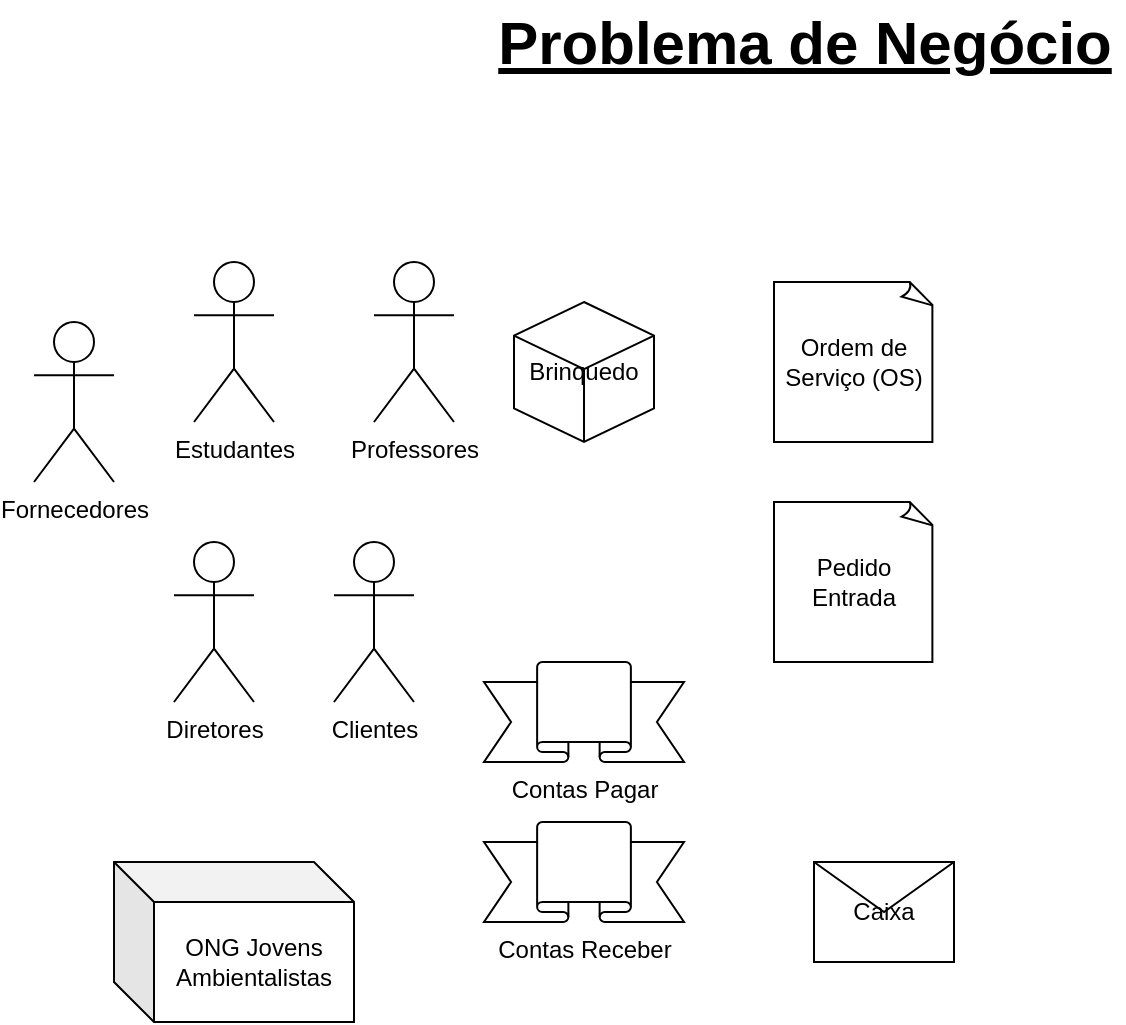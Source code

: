 <mxfile version="14.4.9" type="github">
  <diagram id="-DdKFDMro6IQg4xFct6D" name="Page-1">
    <mxGraphModel dx="823" dy="418" grid="1" gridSize="10" guides="1" tooltips="1" connect="1" arrows="1" fold="1" page="1" pageScale="1" pageWidth="827" pageHeight="1169" math="0" shadow="0">
      <root>
        <mxCell id="0" />
        <mxCell id="1" parent="0" />
        <mxCell id="Y8yFa-wnwl8e_kZ0aNfJ-1" value="Problema de Negócio" style="text;html=1;resizable=0;autosize=1;align=center;verticalAlign=middle;points=[];rounded=0;fontStyle=5;dashed=1;shadow=0;sketch=0;glass=0;fontSize=30;direction=west;rotation=0;" vertex="1" parent="1">
          <mxGeometry x="255" y="20" width="320" height="40" as="geometry" />
        </mxCell>
        <mxCell id="Y8yFa-wnwl8e_kZ0aNfJ-2" value="Estudantes" style="shape=umlActor;verticalLabelPosition=bottom;verticalAlign=top;html=1;outlineConnect=0;" vertex="1" parent="1">
          <mxGeometry x="110" y="150" width="40" height="80" as="geometry" />
        </mxCell>
        <mxCell id="Y8yFa-wnwl8e_kZ0aNfJ-5" value="Professores" style="shape=umlActor;verticalLabelPosition=bottom;verticalAlign=top;html=1;outlineConnect=0;" vertex="1" parent="1">
          <mxGeometry x="200" y="150" width="40" height="80" as="geometry" />
        </mxCell>
        <mxCell id="Y8yFa-wnwl8e_kZ0aNfJ-6" value="Diretores" style="shape=umlActor;verticalLabelPosition=bottom;verticalAlign=top;html=1;outlineConnect=0;" vertex="1" parent="1">
          <mxGeometry x="100" y="290" width="40" height="80" as="geometry" />
        </mxCell>
        <mxCell id="Y8yFa-wnwl8e_kZ0aNfJ-10" value="Brinquedo" style="whiteSpace=wrap;html=1;shape=mxgraph.basic.isocube;isoAngle=15;" vertex="1" parent="1">
          <mxGeometry x="270" y="170" width="70" height="70" as="geometry" />
        </mxCell>
        <mxCell id="Y8yFa-wnwl8e_kZ0aNfJ-11" value="Ordem de Serviço (OS)" style="whiteSpace=wrap;html=1;shape=mxgraph.basic.document" vertex="1" parent="1">
          <mxGeometry x="400" y="160" width="80" height="80" as="geometry" />
        </mxCell>
        <mxCell id="Y8yFa-wnwl8e_kZ0aNfJ-13" value="Pedido Entrada" style="whiteSpace=wrap;html=1;shape=mxgraph.basic.document" vertex="1" parent="1">
          <mxGeometry x="400" y="270" width="80" height="80" as="geometry" />
        </mxCell>
        <mxCell id="Y8yFa-wnwl8e_kZ0aNfJ-14" value="Contas Pagar" style="verticalLabelPosition=bottom;verticalAlign=top;html=1;shape=mxgraph.basic.banner" vertex="1" parent="1">
          <mxGeometry x="255" y="350" width="100" height="50" as="geometry" />
        </mxCell>
        <mxCell id="Y8yFa-wnwl8e_kZ0aNfJ-15" value="Contas Receber" style="verticalLabelPosition=bottom;verticalAlign=top;html=1;shape=mxgraph.basic.banner" vertex="1" parent="1">
          <mxGeometry x="255" y="430" width="100" height="50" as="geometry" />
        </mxCell>
        <mxCell id="Y8yFa-wnwl8e_kZ0aNfJ-16" value="ONG Jovens Ambientalistas" style="shape=cube;whiteSpace=wrap;html=1;boundedLbl=1;backgroundOutline=1;darkOpacity=0.05;darkOpacity2=0.1;" vertex="1" parent="1">
          <mxGeometry x="70" y="450" width="120" height="80" as="geometry" />
        </mxCell>
        <mxCell id="Y8yFa-wnwl8e_kZ0aNfJ-17" value="Clientes" style="shape=umlActor;verticalLabelPosition=bottom;verticalAlign=top;html=1;outlineConnect=0;" vertex="1" parent="1">
          <mxGeometry x="180" y="290" width="40" height="80" as="geometry" />
        </mxCell>
        <mxCell id="Y8yFa-wnwl8e_kZ0aNfJ-18" value="Fornecedores" style="shape=umlActor;verticalLabelPosition=bottom;verticalAlign=top;html=1;outlineConnect=0;" vertex="1" parent="1">
          <mxGeometry x="30" y="180" width="40" height="80" as="geometry" />
        </mxCell>
        <mxCell id="Y8yFa-wnwl8e_kZ0aNfJ-19" value="Caixa" style="shape=message;html=1;whiteSpace=wrap;html=1;outlineConnect=0;" vertex="1" parent="1">
          <mxGeometry x="420" y="450" width="70" height="50" as="geometry" />
        </mxCell>
      </root>
    </mxGraphModel>
  </diagram>
</mxfile>
